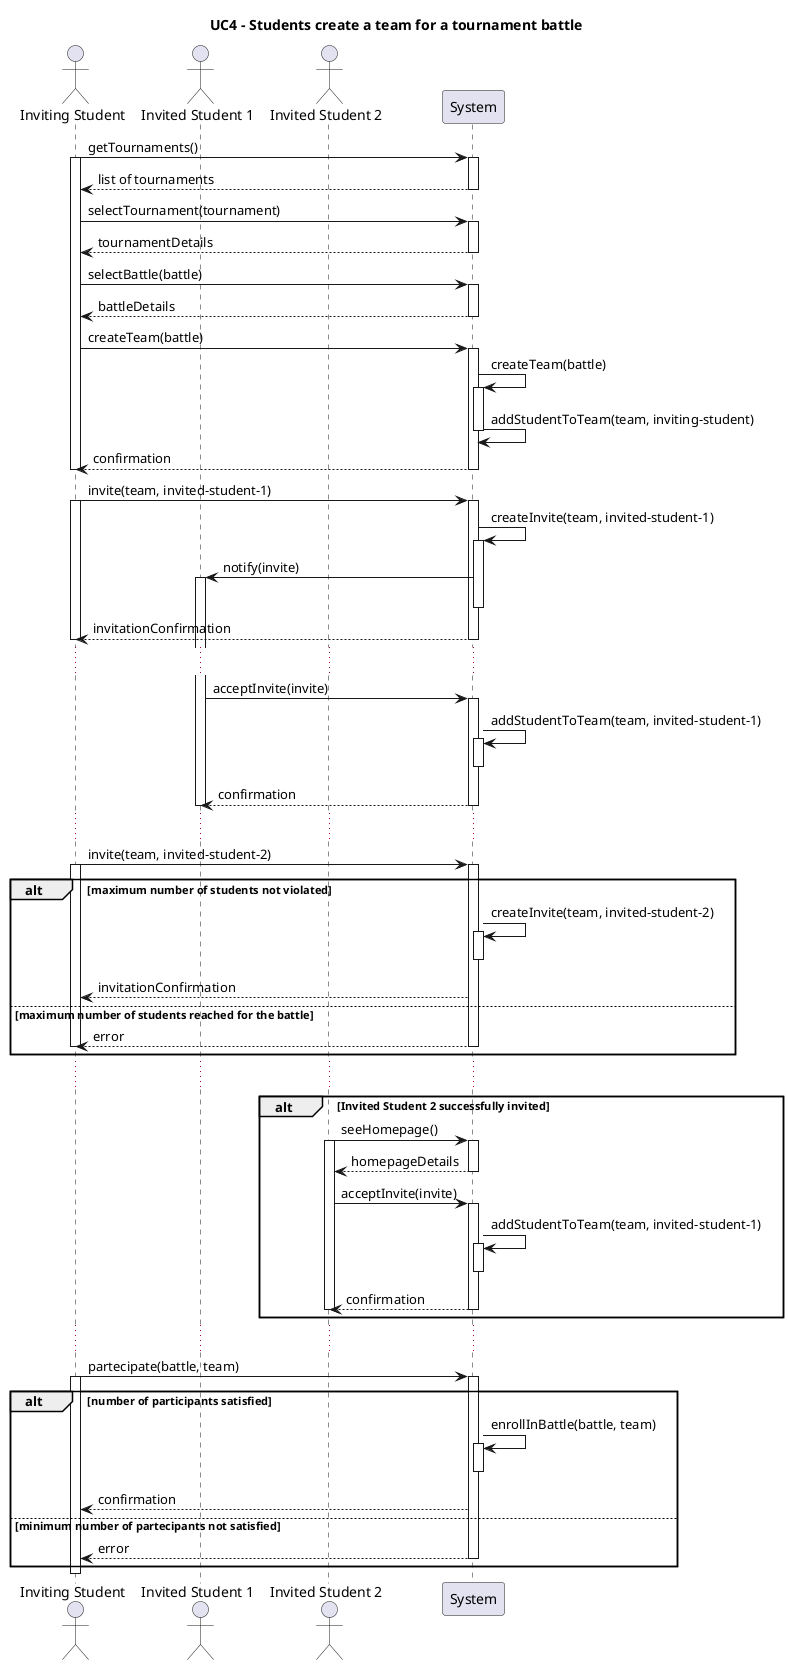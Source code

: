 @startuml UC4
title UC4 - Students create a team for a tournament battle   
actor "Inviting Student" as inviting
actor "Invited Student 1" as notif
actor "Invited Student 2" as invited
participant System

inviting -> System ++: getTournaments()
activate inviting
System --> inviting--: list of tournaments

inviting -> System ++ : selectTournament(tournament)

inviting <-- System -- : tournamentDetails

inviting -> System ++ : selectBattle(battle)
inviting <-- System -- : battleDetails

inviting -> System ++ : createTeam(battle)
System -> System ++ : createTeam(battle)
System -> System -- : addStudentToTeam(team, inviting-student)
inviting <-- System -- : confirmation
deactivate inviting

inviting -> System ++ : invite(team, invited-student-1)
activate inviting
System -> System ++ : createInvite(team, invited-student-1)
notif <- System  ++-- : notify(invite)
inviting <-- System -- : invitationConfirmation
deactivate inviting

...

notif -> System ++ : acceptInvite(invite)
System -> System ++-- : addStudentToTeam(team, invited-student-1)
notif <-- System -- : confirmation
deactivate notif

...

inviting -> System ++ : invite(team, invited-student-2)
alt maximum number of students not violated
        activate inviting
        System -> System ++-- : createInvite(team, invited-student-2)
        inviting <-- System  : invitationConfirmation
        
    else maximum number of students reached for the battle
        inviting <-- System -- : error
        deactivate inviting
end
    ...

alt Invited Student 2 successfully invited
    invited -> System ++ : seeHomepage()
    activate invited
    invited <-- System -- : homepageDetails

    invited -> System ++ : acceptInvite(invite)
    System -> System ++-- : addStudentToTeam(team, invited-student-1)
    invited <-- System -- : confirmation
    deactivate invited
end

...
inviting -> System ++ : partecipate(battle, team)
alt number of participants satisfied
    activate inviting
    System -> System ++-- : enrollInBattle(battle, team)
    inviting <-- System : confirmation
else minimum number of partecipants not satisfied
    inviting <-- System -- : error
end
deactivate inviting

@enduml